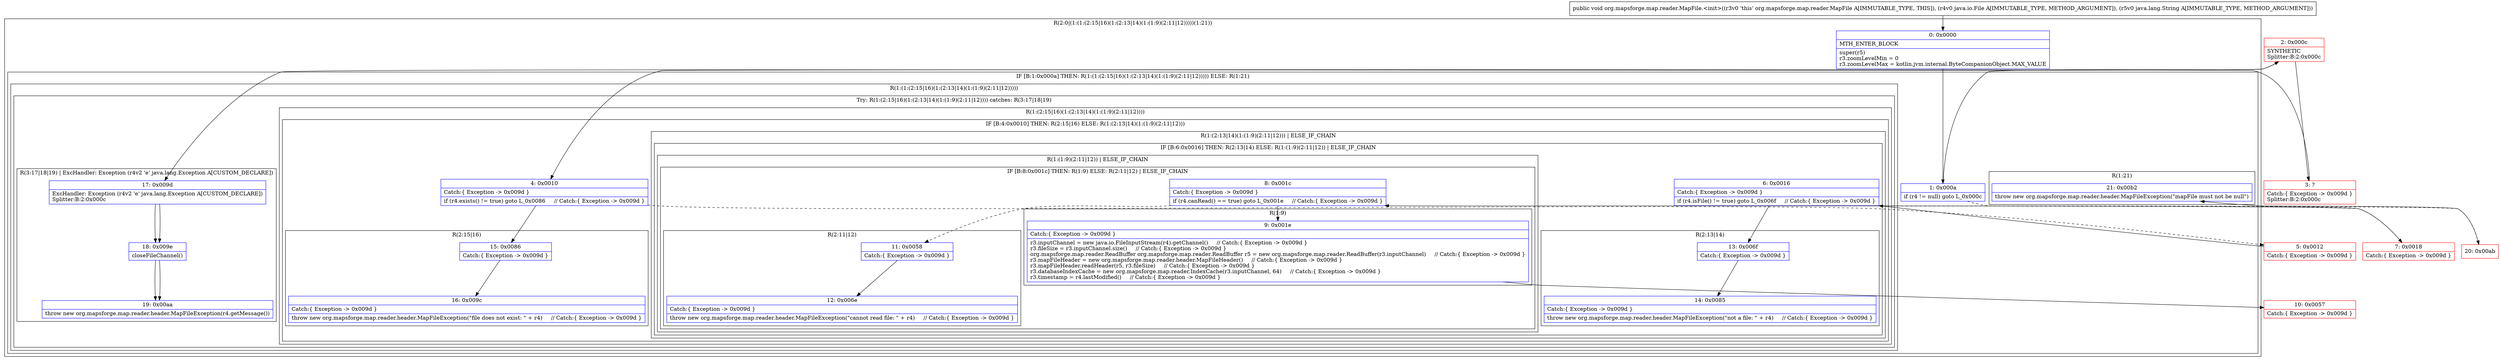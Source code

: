digraph "CFG fororg.mapsforge.map.reader.MapFile.\<init\>(Ljava\/io\/File;Ljava\/lang\/String;)V" {
subgraph cluster_Region_435853780 {
label = "R(2:0|(1:(1:(2:15|16)(1:(2:13|14)(1:(1:9)(2:11|12)))))(1:21))";
node [shape=record,color=blue];
Node_0 [shape=record,label="{0\:\ 0x0000|MTH_ENTER_BLOCK\l|super(r5)\lr3.zoomLevelMin = 0\lr3.zoomLevelMax = kotlin.jvm.internal.ByteCompanionObject.MAX_VALUE\l}"];
subgraph cluster_IfRegion_1494480023 {
label = "IF [B:1:0x000a] THEN: R(1:(1:(2:15|16)(1:(2:13|14)(1:(1:9)(2:11|12))))) ELSE: R(1:21)";
node [shape=record,color=blue];
Node_1 [shape=record,label="{1\:\ 0x000a|if (r4 != null) goto L_0x000c\l}"];
subgraph cluster_Region_1538116935 {
label = "R(1:(1:(2:15|16)(1:(2:13|14)(1:(1:9)(2:11|12)))))";
node [shape=record,color=blue];
subgraph cluster_TryCatchRegion_1181669684 {
label = "Try: R(1:(2:15|16)(1:(2:13|14)(1:(1:9)(2:11|12)))) catches: R(3:17|18|19)";
node [shape=record,color=blue];
subgraph cluster_Region_186113044 {
label = "R(1:(2:15|16)(1:(2:13|14)(1:(1:9)(2:11|12))))";
node [shape=record,color=blue];
subgraph cluster_IfRegion_1306928813 {
label = "IF [B:4:0x0010] THEN: R(2:15|16) ELSE: R(1:(2:13|14)(1:(1:9)(2:11|12)))";
node [shape=record,color=blue];
Node_4 [shape=record,label="{4\:\ 0x0010|Catch:\{ Exception \-\> 0x009d \}\l|if (r4.exists() != true) goto L_0x0086     \/\/ Catch:\{ Exception \-\> 0x009d \}\l}"];
subgraph cluster_Region_2014584227 {
label = "R(2:15|16)";
node [shape=record,color=blue];
Node_15 [shape=record,label="{15\:\ 0x0086|Catch:\{ Exception \-\> 0x009d \}\l}"];
Node_16 [shape=record,label="{16\:\ 0x009c|Catch:\{ Exception \-\> 0x009d \}\l|throw new org.mapsforge.map.reader.header.MapFileException(\"file does not exist: \" + r4)     \/\/ Catch:\{ Exception \-\> 0x009d \}\l}"];
}
subgraph cluster_Region_1216597228 {
label = "R(1:(2:13|14)(1:(1:9)(2:11|12))) | ELSE_IF_CHAIN\l";
node [shape=record,color=blue];
subgraph cluster_IfRegion_2109820564 {
label = "IF [B:6:0x0016] THEN: R(2:13|14) ELSE: R(1:(1:9)(2:11|12)) | ELSE_IF_CHAIN\l";
node [shape=record,color=blue];
Node_6 [shape=record,label="{6\:\ 0x0016|Catch:\{ Exception \-\> 0x009d \}\l|if (r4.isFile() != true) goto L_0x006f     \/\/ Catch:\{ Exception \-\> 0x009d \}\l}"];
subgraph cluster_Region_24038607 {
label = "R(2:13|14)";
node [shape=record,color=blue];
Node_13 [shape=record,label="{13\:\ 0x006f|Catch:\{ Exception \-\> 0x009d \}\l}"];
Node_14 [shape=record,label="{14\:\ 0x0085|Catch:\{ Exception \-\> 0x009d \}\l|throw new org.mapsforge.map.reader.header.MapFileException(\"not a file: \" + r4)     \/\/ Catch:\{ Exception \-\> 0x009d \}\l}"];
}
subgraph cluster_Region_1498357828 {
label = "R(1:(1:9)(2:11|12)) | ELSE_IF_CHAIN\l";
node [shape=record,color=blue];
subgraph cluster_IfRegion_268264237 {
label = "IF [B:8:0x001c] THEN: R(1:9) ELSE: R(2:11|12) | ELSE_IF_CHAIN\l";
node [shape=record,color=blue];
Node_8 [shape=record,label="{8\:\ 0x001c|Catch:\{ Exception \-\> 0x009d \}\l|if (r4.canRead() == true) goto L_0x001e     \/\/ Catch:\{ Exception \-\> 0x009d \}\l}"];
subgraph cluster_Region_645419040 {
label = "R(1:9)";
node [shape=record,color=blue];
Node_9 [shape=record,label="{9\:\ 0x001e|Catch:\{ Exception \-\> 0x009d \}\l|r3.inputChannel = new java.io.FileInputStream(r4).getChannel()     \/\/ Catch:\{ Exception \-\> 0x009d \}\lr3.fileSize = r3.inputChannel.size()     \/\/ Catch:\{ Exception \-\> 0x009d \}\lorg.mapsforge.map.reader.ReadBuffer org.mapsforge.map.reader.ReadBuffer r5 = new org.mapsforge.map.reader.ReadBuffer(r3.inputChannel)     \/\/ Catch:\{ Exception \-\> 0x009d \}\lr3.mapFileHeader = new org.mapsforge.map.reader.header.MapFileHeader()     \/\/ Catch:\{ Exception \-\> 0x009d \}\lr3.mapFileHeader.readHeader(r5, r3.fileSize)     \/\/ Catch:\{ Exception \-\> 0x009d \}\lr3.databaseIndexCache = new org.mapsforge.map.reader.IndexCache(r3.inputChannel, 64)     \/\/ Catch:\{ Exception \-\> 0x009d \}\lr3.timestamp = r4.lastModified()     \/\/ Catch:\{ Exception \-\> 0x009d \}\l}"];
}
subgraph cluster_Region_2025798056 {
label = "R(2:11|12)";
node [shape=record,color=blue];
Node_11 [shape=record,label="{11\:\ 0x0058|Catch:\{ Exception \-\> 0x009d \}\l}"];
Node_12 [shape=record,label="{12\:\ 0x006e|Catch:\{ Exception \-\> 0x009d \}\l|throw new org.mapsforge.map.reader.header.MapFileException(\"cannot read file: \" + r4)     \/\/ Catch:\{ Exception \-\> 0x009d \}\l}"];
}
}
}
}
}
}
}
subgraph cluster_Region_255892164 {
label = "R(3:17|18|19) | ExcHandler: Exception (r4v2 'e' java.lang.Exception A[CUSTOM_DECLARE])\l";
node [shape=record,color=blue];
Node_17 [shape=record,label="{17\:\ 0x009d|ExcHandler: Exception (r4v2 'e' java.lang.Exception A[CUSTOM_DECLARE])\lSplitter:B:2:0x000c\l}"];
Node_18 [shape=record,label="{18\:\ 0x009e|closeFileChannel()\l}"];
Node_19 [shape=record,label="{19\:\ 0x00aa|throw new org.mapsforge.map.reader.header.MapFileException(r4.getMessage())\l}"];
}
}
}
subgraph cluster_Region_791533160 {
label = "R(1:21)";
node [shape=record,color=blue];
Node_21 [shape=record,label="{21\:\ 0x00b2|throw new org.mapsforge.map.reader.header.MapFileException(\"mapFile must not be null\")\l}"];
}
}
}
subgraph cluster_Region_255892164 {
label = "R(3:17|18|19) | ExcHandler: Exception (r4v2 'e' java.lang.Exception A[CUSTOM_DECLARE])\l";
node [shape=record,color=blue];
Node_17 [shape=record,label="{17\:\ 0x009d|ExcHandler: Exception (r4v2 'e' java.lang.Exception A[CUSTOM_DECLARE])\lSplitter:B:2:0x000c\l}"];
Node_18 [shape=record,label="{18\:\ 0x009e|closeFileChannel()\l}"];
Node_19 [shape=record,label="{19\:\ 0x00aa|throw new org.mapsforge.map.reader.header.MapFileException(r4.getMessage())\l}"];
}
Node_2 [shape=record,color=red,label="{2\:\ 0x000c|SYNTHETIC\lSplitter:B:2:0x000c\l}"];
Node_3 [shape=record,color=red,label="{3\:\ ?|Catch:\{ Exception \-\> 0x009d \}\lSplitter:B:2:0x000c\l}"];
Node_5 [shape=record,color=red,label="{5\:\ 0x0012|Catch:\{ Exception \-\> 0x009d \}\l}"];
Node_7 [shape=record,color=red,label="{7\:\ 0x0018|Catch:\{ Exception \-\> 0x009d \}\l}"];
Node_10 [shape=record,color=red,label="{10\:\ 0x0057|Catch:\{ Exception \-\> 0x009d \}\l}"];
Node_20 [shape=record,color=red,label="{20\:\ 0x00ab}"];
MethodNode[shape=record,label="{public void org.mapsforge.map.reader.MapFile.\<init\>((r3v0 'this' org.mapsforge.map.reader.MapFile A[IMMUTABLE_TYPE, THIS]), (r4v0 java.io.File A[IMMUTABLE_TYPE, METHOD_ARGUMENT]), (r5v0 java.lang.String A[IMMUTABLE_TYPE, METHOD_ARGUMENT])) }"];
MethodNode -> Node_0;
Node_0 -> Node_1;
Node_1 -> Node_2;
Node_1 -> Node_20[style=dashed];
Node_4 -> Node_5[style=dashed];
Node_4 -> Node_15;
Node_15 -> Node_16;
Node_6 -> Node_7[style=dashed];
Node_6 -> Node_13;
Node_13 -> Node_14;
Node_8 -> Node_9;
Node_8 -> Node_11[style=dashed];
Node_9 -> Node_10;
Node_11 -> Node_12;
Node_17 -> Node_18;
Node_18 -> Node_19;
Node_17 -> Node_18;
Node_18 -> Node_19;
Node_2 -> Node_3;
Node_2 -> Node_17;
Node_3 -> Node_4;
Node_5 -> Node_6;
Node_7 -> Node_8;
Node_20 -> Node_21;
}

